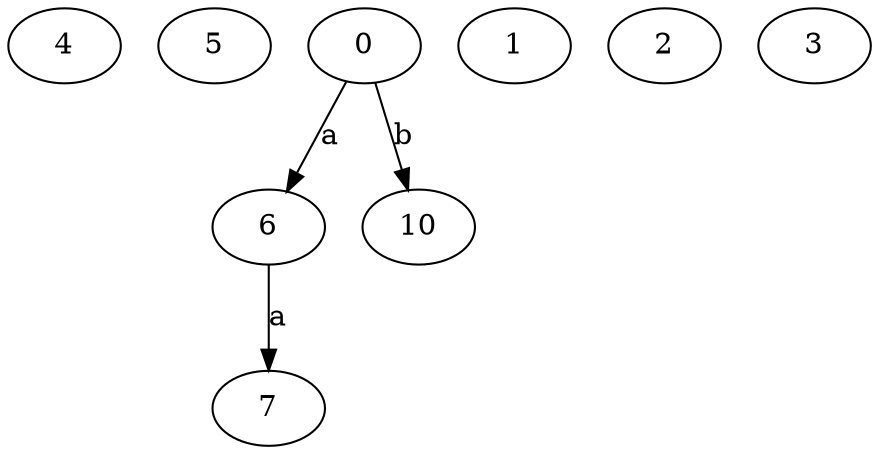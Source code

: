strict digraph  {
4;
5;
0;
1;
6;
7;
2;
3;
10;
0 -> 6  [label=a];
0 -> 10  [label=b];
6 -> 7  [label=a];
}
